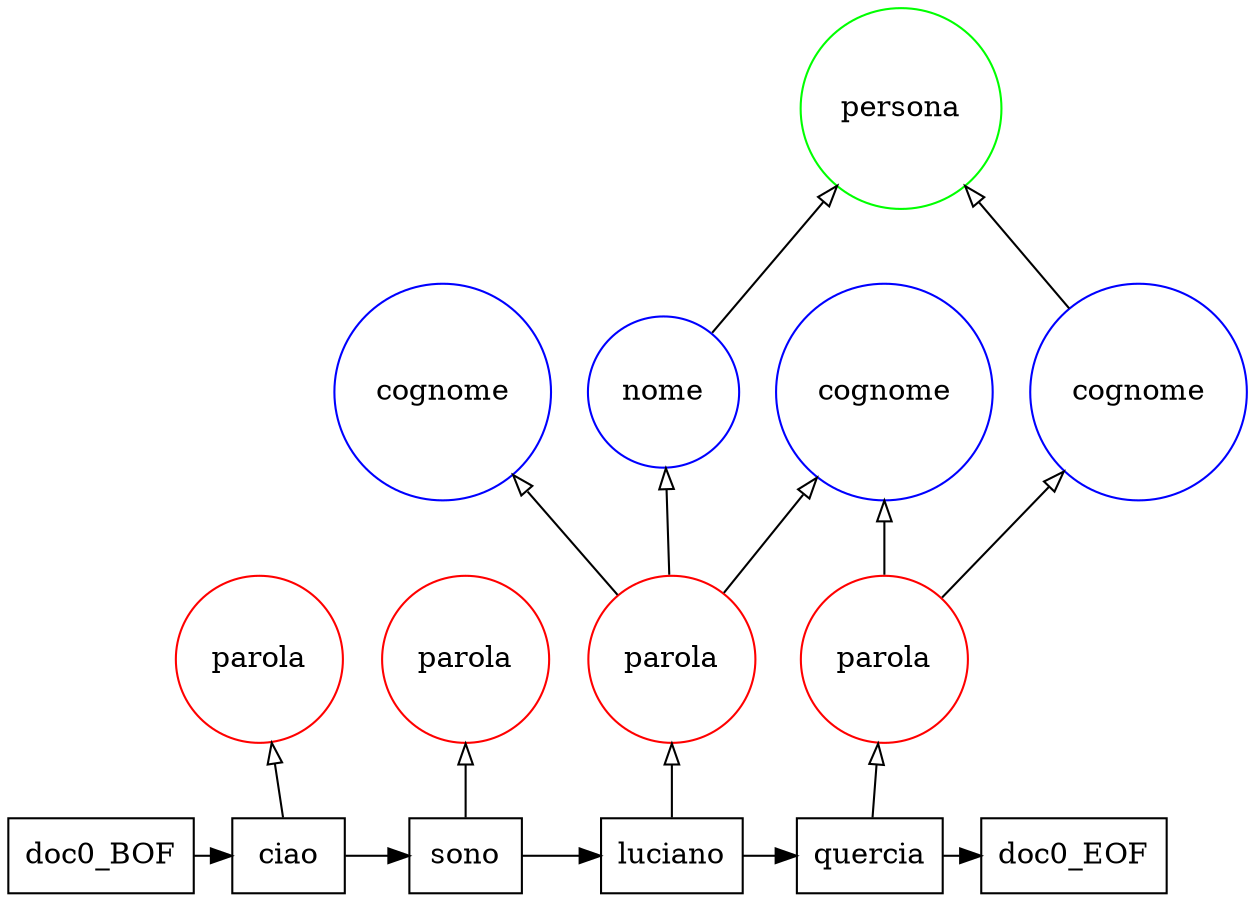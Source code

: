 digraph {
   rankdir=BT;
   edge [arrowhead=empty];

   subgraph {
      rank="source";
      edge [arrowhead=normal];
      node [shape=box];
      t0 [label="doc0_BOF"];
      t1 [label="ciao"];
      t2 [label="sono"];
      t3 [label="luciano"];
      t4 [label="quercia"];
      t5 [label="doc0_EOF"];
      t0 -> t1;
      t1 -> t2;
      t2 -> t3;
      t3 -> t4;
      t4 -> t5;
   }

   subgraph {
      rank="same";
      node [color=red,shape=circle];
      tag0 [label=parola]; 
      tag1 [label=parola]; 
      tag2 [label=parola]; 
      tag3 [label=parola]; 
   }

   subgraph {
      rank="same";
      node [color=blue,shape=circle];
      tag4 [label=cognome]; 
      tag5 [label=cognome]; 
      tag6 [label=cognome]; 
      tag7 [label=nome]; 
   }

   subgraph {
      rank="same";
      node [color=green,shape=circle];
      tag8 [label=persona]; 
   }

   subgraph {
      rank="same";
      node [color=orange,shape=circle];
   }
   t1 -> tag0;
   t2 -> tag1;
   t3 -> tag2;
   t4 -> tag3;
   tag2 -> tag4;
   tag3 -> tag4;
   tag2 -> tag5;
   tag3 -> tag6;
   tag2 -> tag7;
   tag6 -> tag8;
   tag7 -> tag8;
}